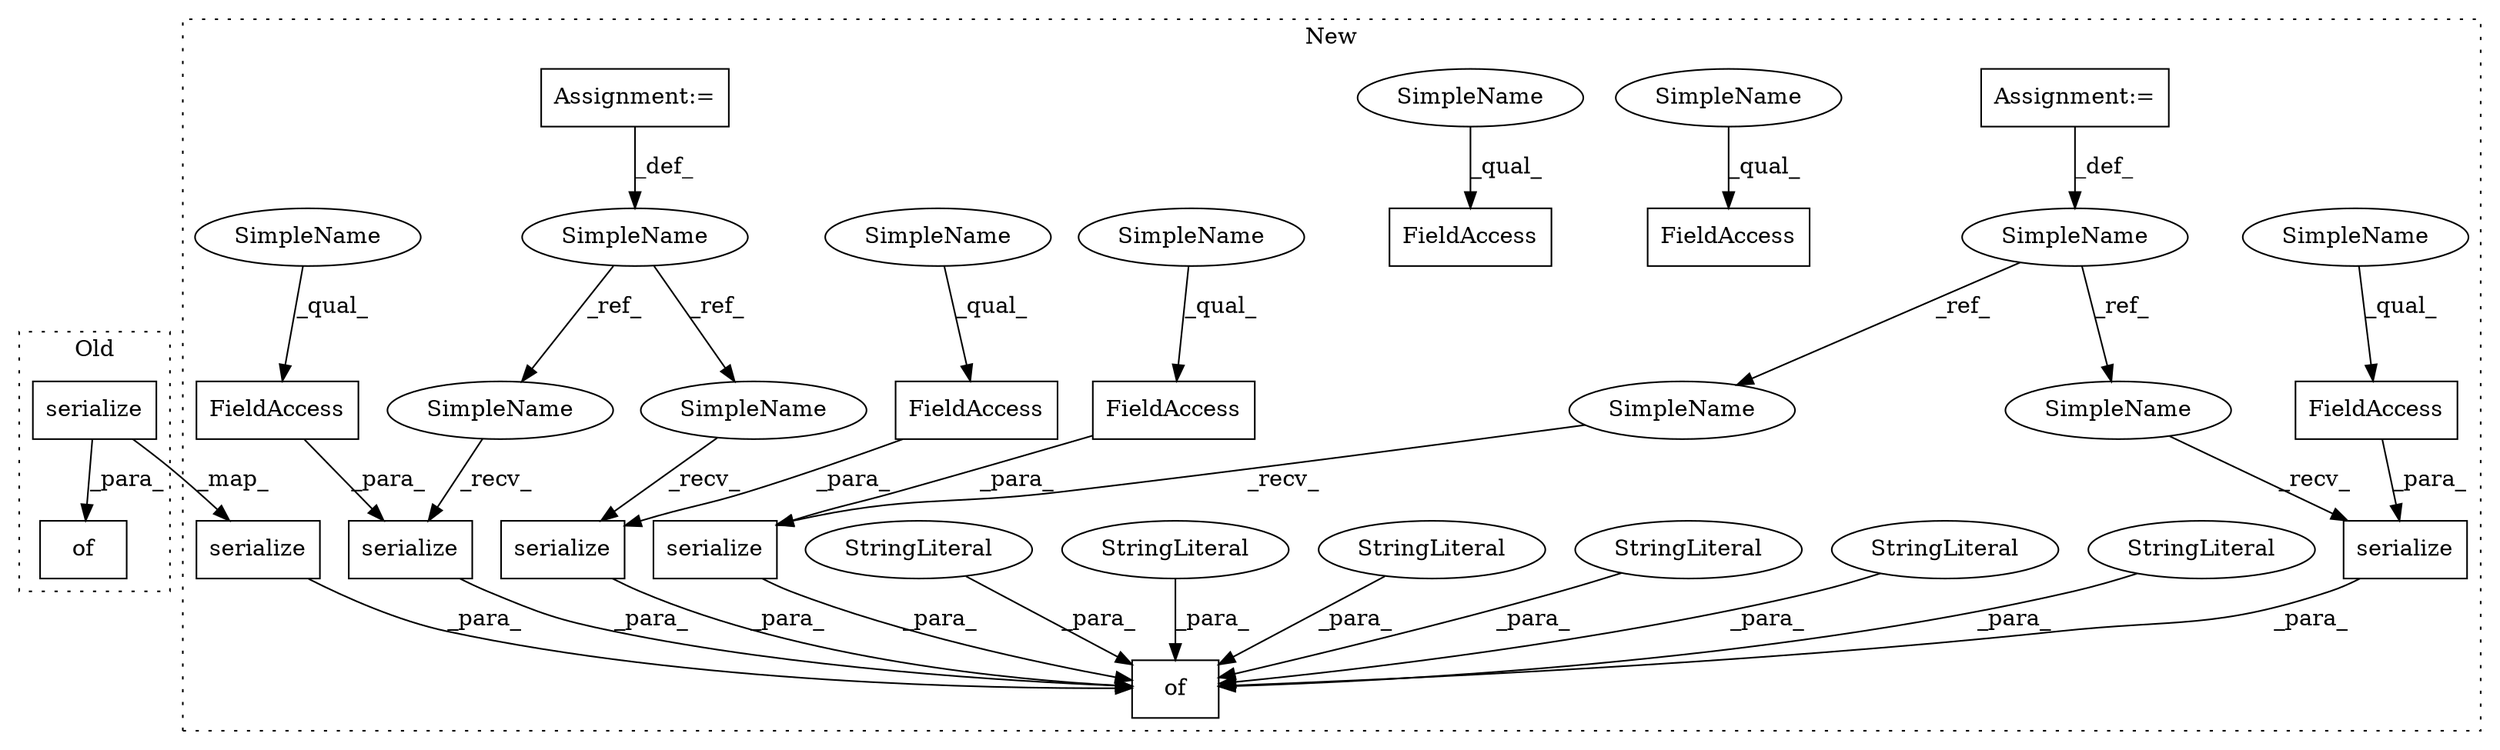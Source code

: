 digraph G {
subgraph cluster0 {
1 [label="serialize" a="32" s="1331,1349" l="10,1" shape="box"];
8 [label="of" a="32" s="1260,1350" l="3,1" shape="box"];
label = "Old";
style="dotted";
}
subgraph cluster1 {
2 [label="serialize" a="32" s="2225,2243" l="10,1" shape="box"];
3 [label="of" a="32" s="2154,2640" l="3,1" shape="box"];
4 [label="StringLiteral" a="45" s="2514" l="18" shape="ellipse"];
5 [label="StringLiteral" a="45" s="2314" l="20" shape="ellipse"];
6 [label="StringLiteral" a="45" s="2245" l="20" shape="ellipse"];
7 [label="StringLiteral" a="45" s="2383" l="19" shape="ellipse"];
9 [label="StringLiteral" a="45" s="2449" l="18" shape="ellipse"];
10 [label="StringLiteral" a="45" s="2579" l="17" shape="ellipse"];
11 [label="serialize" a="32" s="2415,2447" l="10,1" shape="box"];
12 [label="SimpleName" a="42" s="2126" l="11" shape="ellipse"];
13 [label="serialize" a="32" s="2609,2639" l="10,1" shape="box"];
14 [label="FieldAccess" a="22" s="2425" l="22" shape="box"];
15 [label="serialize" a="32" s="2279,2312" l="10,1" shape="box"];
16 [label="SimpleName" a="42" s="2059" l="12" shape="ellipse"];
17 [label="serialize" a="32" s="2481,2512" l="10,1" shape="box"];
18 [label="FieldAccess" a="22" s="2358" l="23" shape="box"];
19 [label="FieldAccess" a="22" s="2556" l="21" shape="box"];
20 [label="FieldAccess" a="22" s="2289" l="23" shape="box"];
21 [label="FieldAccess" a="22" s="2619" l="20" shape="box"];
22 [label="FieldAccess" a="22" s="2491" l="21" shape="box"];
23 [label="Assignment:=" a="7" s="2126" l="11" shape="box"];
24 [label="Assignment:=" a="7" s="2059" l="12" shape="box"];
25 [label="SimpleName" a="42" s="2597" l="11" shape="ellipse"];
26 [label="SimpleName" a="42" s="2403" l="11" shape="ellipse"];
27 [label="SimpleName" a="42" s="2266" l="12" shape="ellipse"];
28 [label="SimpleName" a="42" s="2468" l="12" shape="ellipse"];
29 [label="SimpleName" a="42" s="2556" l="4" shape="ellipse"];
30 [label="SimpleName" a="42" s="2358" l="4" shape="ellipse"];
31 [label="SimpleName" a="42" s="2289" l="4" shape="ellipse"];
32 [label="SimpleName" a="42" s="2425" l="4" shape="ellipse"];
33 [label="SimpleName" a="42" s="2491" l="4" shape="ellipse"];
34 [label="SimpleName" a="42" s="2619" l="4" shape="ellipse"];
label = "New";
style="dotted";
}
1 -> 2 [label="_map_"];
1 -> 8 [label="_para_"];
2 -> 3 [label="_para_"];
4 -> 3 [label="_para_"];
5 -> 3 [label="_para_"];
6 -> 3 [label="_para_"];
7 -> 3 [label="_para_"];
9 -> 3 [label="_para_"];
10 -> 3 [label="_para_"];
11 -> 3 [label="_para_"];
12 -> 25 [label="_ref_"];
12 -> 26 [label="_ref_"];
13 -> 3 [label="_para_"];
14 -> 11 [label="_para_"];
15 -> 3 [label="_para_"];
16 -> 28 [label="_ref_"];
16 -> 27 [label="_ref_"];
17 -> 3 [label="_para_"];
20 -> 15 [label="_para_"];
21 -> 13 [label="_para_"];
22 -> 17 [label="_para_"];
23 -> 12 [label="_def_"];
24 -> 16 [label="_def_"];
25 -> 13 [label="_recv_"];
26 -> 11 [label="_recv_"];
27 -> 15 [label="_recv_"];
28 -> 17 [label="_recv_"];
29 -> 19 [label="_qual_"];
30 -> 18 [label="_qual_"];
31 -> 20 [label="_qual_"];
32 -> 14 [label="_qual_"];
33 -> 22 [label="_qual_"];
34 -> 21 [label="_qual_"];
}